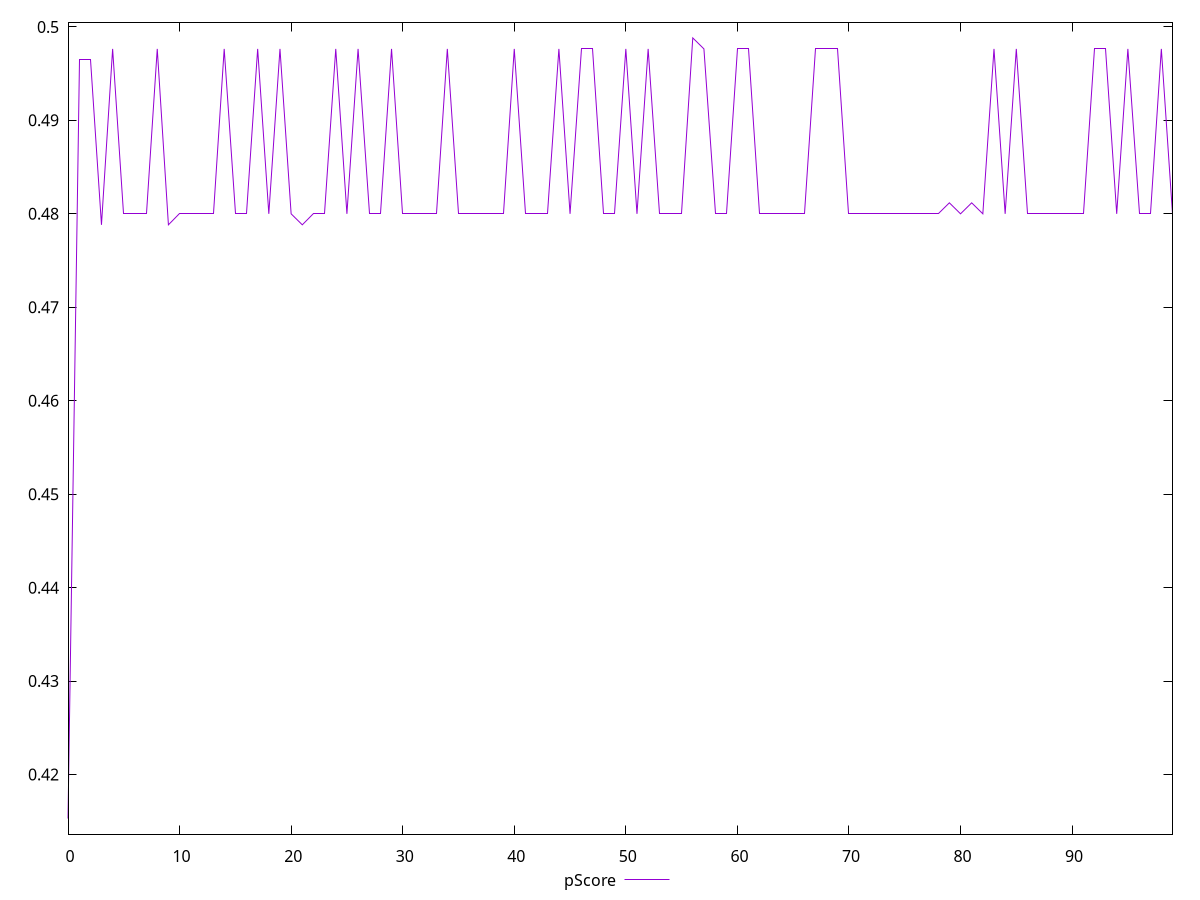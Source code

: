 reset

$pScore <<EOF
0 0.4152941176470588
1 0.4964705882352941
2 0.4964705882352941
3 0.4788235294117647
4 0.4976470588235294
5 0.48
6 0.48
7 0.48
8 0.4976470588235294
9 0.4788235294117647
10 0.48
11 0.48
12 0.48
13 0.48
14 0.4976470588235294
15 0.48
16 0.48
17 0.4976470588235294
18 0.48
19 0.4976470588235294
20 0.48
21 0.4788235294117647
22 0.48
23 0.48
24 0.4976470588235294
25 0.48
26 0.4976470588235294
27 0.48
28 0.48
29 0.4976470588235294
30 0.48
31 0.48
32 0.48
33 0.48
34 0.4976470588235294
35 0.48
36 0.48
37 0.48
38 0.48
39 0.48
40 0.4976470588235294
41 0.48
42 0.48
43 0.48
44 0.4976470588235294
45 0.48
46 0.4976470588235294
47 0.4976470588235294
48 0.48
49 0.48
50 0.4976470588235294
51 0.48
52 0.4976470588235294
53 0.48
54 0.48
55 0.48
56 0.4988235294117647
57 0.4976470588235294
58 0.48
59 0.48
60 0.4976470588235294
61 0.4976470588235294
62 0.48
63 0.48
64 0.48
65 0.48
66 0.48
67 0.4976470588235294
68 0.4976470588235294
69 0.4976470588235294
70 0.48
71 0.48
72 0.48
73 0.48
74 0.48
75 0.48
76 0.48
77 0.48
78 0.48
79 0.4811764705882353
80 0.48
81 0.4811764705882353
82 0.48
83 0.4976470588235294
84 0.48
85 0.4976470588235294
86 0.48
87 0.48
88 0.48
89 0.48
90 0.48
91 0.48
92 0.4976470588235294
93 0.4976470588235294
94 0.48
95 0.4976470588235294
96 0.48
97 0.48
98 0.4976470588235294
99 0.48
EOF

set key outside below
set xrange [0:99]
set yrange [0.4136235294117647:0.5004941176470589]
set trange [0.4136235294117647:0.5004941176470589]
set terminal svg size 640, 500 enhanced background rgb 'white'
set output "reports/report_00032_2021-02-25T10-28-15.087Z/uses-http2/samples/card/pScore/values.svg"

plot $pScore title "pScore" with line

reset
